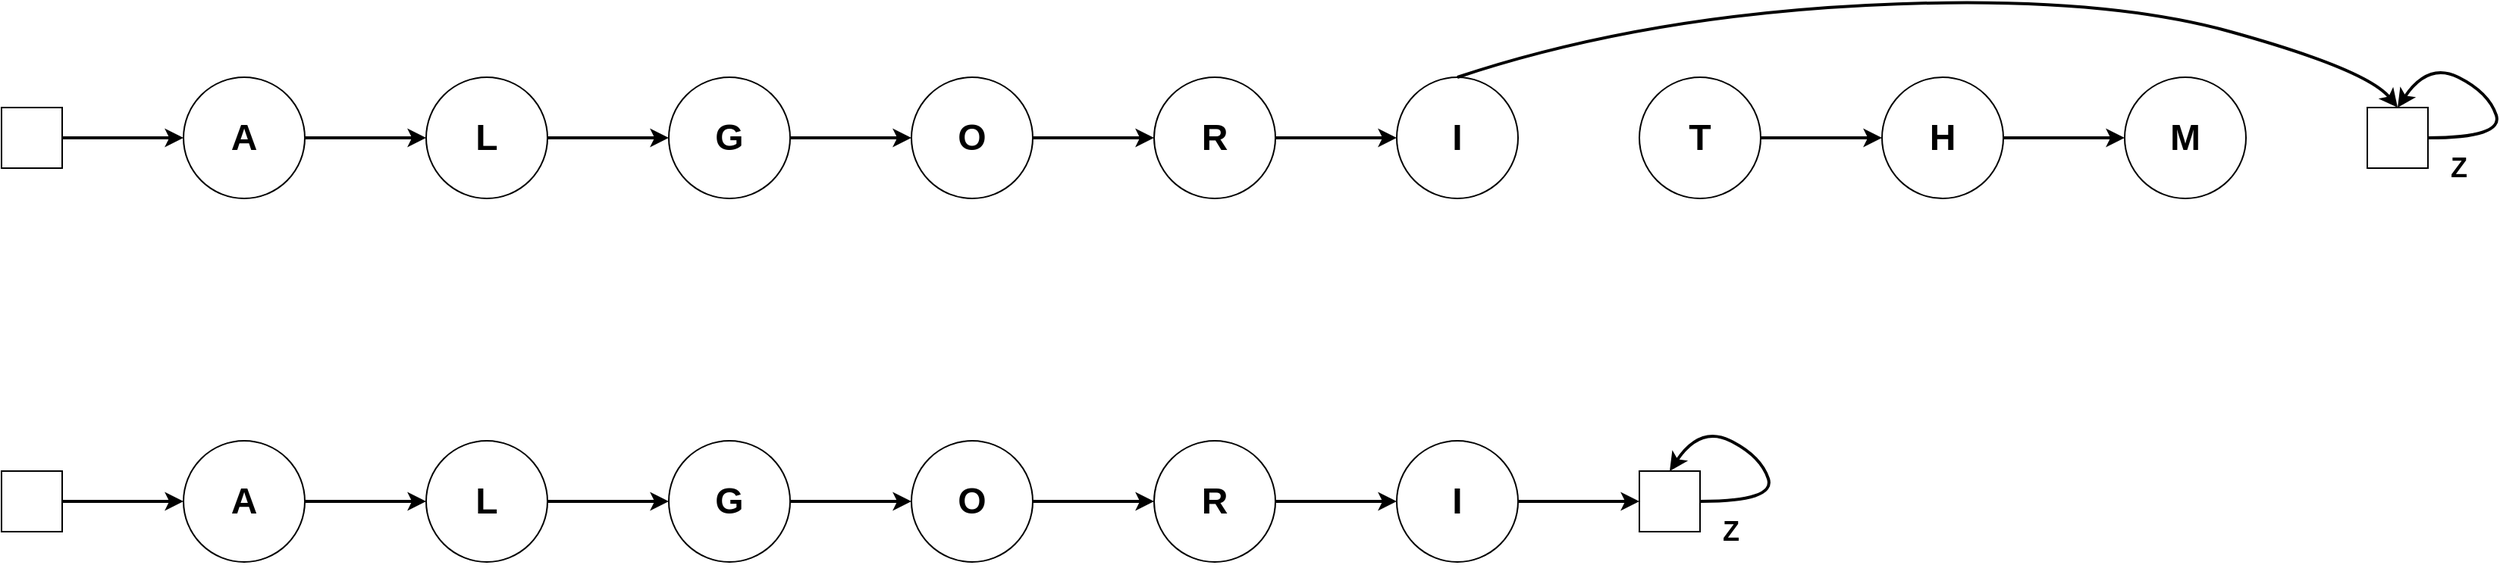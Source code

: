 <mxfile version="22.1.4" type="github">
  <diagram name="Page-1" id="v4D-5TRAHm31pBRaTfXf">
    <mxGraphModel dx="2293" dy="1178" grid="1" gridSize="10" guides="1" tooltips="1" connect="1" arrows="1" fold="1" page="1" pageScale="1" pageWidth="900" pageHeight="1200" math="0" shadow="0">
      <root>
        <mxCell id="0" />
        <mxCell id="1" parent="0" />
        <mxCell id="aXvtKXnZhHnOBjw73lqy-2" style="edgeStyle=orthogonalEdgeStyle;rounded=0;orthogonalLoop=1;jettySize=auto;html=1;entryX=0;entryY=0.5;entryDx=0;entryDy=0;strokeWidth=2;" parent="1" source="aXvtKXnZhHnOBjw73lqy-3" target="aXvtKXnZhHnOBjw73lqy-5" edge="1">
          <mxGeometry relative="1" as="geometry" />
        </mxCell>
        <mxCell id="aXvtKXnZhHnOBjw73lqy-3" value="&lt;font style=&quot;font-size: 24px;&quot;&gt;&lt;b style=&quot;&quot;&gt;A&lt;/b&gt;&lt;/font&gt;" style="ellipse;whiteSpace=wrap;html=1;aspect=fixed;" parent="1" vertex="1">
          <mxGeometry x="200" y="560" width="80" height="80" as="geometry" />
        </mxCell>
        <mxCell id="aXvtKXnZhHnOBjw73lqy-4" style="edgeStyle=orthogonalEdgeStyle;rounded=0;orthogonalLoop=1;jettySize=auto;html=1;entryX=0;entryY=0.5;entryDx=0;entryDy=0;strokeWidth=2;" parent="1" source="aXvtKXnZhHnOBjw73lqy-5" target="aXvtKXnZhHnOBjw73lqy-7" edge="1">
          <mxGeometry relative="1" as="geometry" />
        </mxCell>
        <mxCell id="aXvtKXnZhHnOBjw73lqy-5" value="&lt;font style=&quot;font-size: 24px;&quot;&gt;&lt;b style=&quot;&quot;&gt;L&lt;/b&gt;&lt;/font&gt;" style="ellipse;whiteSpace=wrap;html=1;aspect=fixed;" parent="1" vertex="1">
          <mxGeometry x="360" y="560" width="80" height="80" as="geometry" />
        </mxCell>
        <mxCell id="aXvtKXnZhHnOBjw73lqy-6" style="edgeStyle=orthogonalEdgeStyle;rounded=0;orthogonalLoop=1;jettySize=auto;html=1;entryX=0;entryY=0.5;entryDx=0;entryDy=0;strokeWidth=2;" parent="1" source="aXvtKXnZhHnOBjw73lqy-7" target="aXvtKXnZhHnOBjw73lqy-8" edge="1">
          <mxGeometry relative="1" as="geometry" />
        </mxCell>
        <mxCell id="aXvtKXnZhHnOBjw73lqy-7" value="&lt;font style=&quot;font-size: 24px;&quot;&gt;&lt;b style=&quot;&quot;&gt;G&lt;/b&gt;&lt;/font&gt;" style="ellipse;whiteSpace=wrap;html=1;aspect=fixed;" parent="1" vertex="1">
          <mxGeometry x="520" y="560" width="80" height="80" as="geometry" />
        </mxCell>
        <mxCell id="aXvtKXnZhHnOBjw73lqy-41" style="edgeStyle=orthogonalEdgeStyle;rounded=0;orthogonalLoop=1;jettySize=auto;html=1;strokeWidth=2;" parent="1" source="aXvtKXnZhHnOBjw73lqy-8" target="aXvtKXnZhHnOBjw73lqy-24" edge="1">
          <mxGeometry relative="1" as="geometry" />
        </mxCell>
        <mxCell id="aXvtKXnZhHnOBjw73lqy-8" value="&lt;font style=&quot;font-size: 24px;&quot;&gt;&lt;b style=&quot;&quot;&gt;O&lt;/b&gt;&lt;/font&gt;" style="ellipse;whiteSpace=wrap;html=1;aspect=fixed;" parent="1" vertex="1">
          <mxGeometry x="680" y="560" width="80" height="80" as="geometry" />
        </mxCell>
        <mxCell id="aXvtKXnZhHnOBjw73lqy-10" style="edgeStyle=orthogonalEdgeStyle;rounded=0;orthogonalLoop=1;jettySize=auto;html=1;strokeWidth=2;" parent="1" source="aXvtKXnZhHnOBjw73lqy-11" target="aXvtKXnZhHnOBjw73lqy-3" edge="1">
          <mxGeometry relative="1" as="geometry" />
        </mxCell>
        <mxCell id="aXvtKXnZhHnOBjw73lqy-11" value="" style="whiteSpace=wrap;html=1;aspect=fixed;" parent="1" vertex="1">
          <mxGeometry x="80" y="580" width="40" height="40" as="geometry" />
        </mxCell>
        <mxCell id="aXvtKXnZhHnOBjw73lqy-12" value="" style="whiteSpace=wrap;html=1;aspect=fixed;" parent="1" vertex="1">
          <mxGeometry x="1640" y="580" width="40" height="40" as="geometry" />
        </mxCell>
        <mxCell id="aXvtKXnZhHnOBjw73lqy-13" value="" style="curved=1;endArrow=classic;html=1;rounded=0;entryX=0.5;entryY=0;entryDx=0;entryDy=0;strokeWidth=2;" parent="1" target="aXvtKXnZhHnOBjw73lqy-12" edge="1">
          <mxGeometry width="50" height="50" relative="1" as="geometry">
            <mxPoint x="1680" y="600" as="sourcePoint" />
            <mxPoint x="1730" y="550" as="targetPoint" />
            <Array as="points">
              <mxPoint x="1730" y="600" />
              <mxPoint x="1720" y="570" />
              <mxPoint x="1680" y="550" />
            </Array>
          </mxGeometry>
        </mxCell>
        <mxCell id="aXvtKXnZhHnOBjw73lqy-14" value="&lt;b style=&quot;border-color: var(--border-color); font-size: 18px;&quot;&gt;Z&lt;/b&gt;" style="text;html=1;align=center;verticalAlign=middle;resizable=0;points=[];autosize=1;strokeColor=none;fillColor=none;" parent="1" vertex="1">
          <mxGeometry x="1685" y="600" width="30" height="40" as="geometry" />
        </mxCell>
        <mxCell id="aXvtKXnZhHnOBjw73lqy-23" style="edgeStyle=orthogonalEdgeStyle;rounded=0;orthogonalLoop=1;jettySize=auto;html=1;entryX=0;entryY=0.5;entryDx=0;entryDy=0;strokeWidth=2;" parent="1" source="aXvtKXnZhHnOBjw73lqy-24" target="aXvtKXnZhHnOBjw73lqy-26" edge="1">
          <mxGeometry relative="1" as="geometry" />
        </mxCell>
        <mxCell id="aXvtKXnZhHnOBjw73lqy-24" value="&lt;font style=&quot;font-size: 24px;&quot;&gt;&lt;b style=&quot;&quot;&gt;R&lt;/b&gt;&lt;/font&gt;" style="ellipse;whiteSpace=wrap;html=1;aspect=fixed;" parent="1" vertex="1">
          <mxGeometry x="840" y="560" width="80" height="80" as="geometry" />
        </mxCell>
        <mxCell id="aXvtKXnZhHnOBjw73lqy-26" value="&lt;font style=&quot;font-size: 24px;&quot;&gt;&lt;b style=&quot;&quot;&gt;I&lt;/b&gt;&lt;/font&gt;" style="ellipse;whiteSpace=wrap;html=1;aspect=fixed;" parent="1" vertex="1">
          <mxGeometry x="1000" y="560" width="80" height="80" as="geometry" />
        </mxCell>
        <mxCell id="aXvtKXnZhHnOBjw73lqy-27" style="edgeStyle=orthogonalEdgeStyle;rounded=0;orthogonalLoop=1;jettySize=auto;html=1;entryX=0;entryY=0.5;entryDx=0;entryDy=0;strokeWidth=2;" parent="1" source="aXvtKXnZhHnOBjw73lqy-28" target="aXvtKXnZhHnOBjw73lqy-30" edge="1">
          <mxGeometry relative="1" as="geometry" />
        </mxCell>
        <mxCell id="aXvtKXnZhHnOBjw73lqy-28" value="&lt;font style=&quot;font-size: 24px;&quot;&gt;&lt;b style=&quot;&quot;&gt;T&lt;/b&gt;&lt;/font&gt;" style="ellipse;whiteSpace=wrap;html=1;aspect=fixed;" parent="1" vertex="1">
          <mxGeometry x="1160" y="560" width="80" height="80" as="geometry" />
        </mxCell>
        <mxCell id="aXvtKXnZhHnOBjw73lqy-29" style="edgeStyle=orthogonalEdgeStyle;rounded=0;orthogonalLoop=1;jettySize=auto;html=1;entryX=0;entryY=0.5;entryDx=0;entryDy=0;strokeWidth=2;" parent="1" source="aXvtKXnZhHnOBjw73lqy-30" target="aXvtKXnZhHnOBjw73lqy-32" edge="1">
          <mxGeometry relative="1" as="geometry" />
        </mxCell>
        <mxCell id="aXvtKXnZhHnOBjw73lqy-30" value="&lt;font style=&quot;font-size: 24px;&quot;&gt;&lt;b style=&quot;&quot;&gt;H&lt;/b&gt;&lt;/font&gt;" style="ellipse;whiteSpace=wrap;html=1;aspect=fixed;" parent="1" vertex="1">
          <mxGeometry x="1320" y="560" width="80" height="80" as="geometry" />
        </mxCell>
        <mxCell id="aXvtKXnZhHnOBjw73lqy-32" value="&lt;font style=&quot;font-size: 24px;&quot;&gt;&lt;b style=&quot;&quot;&gt;M&lt;/b&gt;&lt;/font&gt;" style="ellipse;whiteSpace=wrap;html=1;aspect=fixed;" parent="1" vertex="1">
          <mxGeometry x="1480" y="560" width="80" height="80" as="geometry" />
        </mxCell>
        <mxCell id="FctmGeBjdttfZOiwEsxB-5" value="" style="curved=1;endArrow=classic;html=1;rounded=0;strokeWidth=2;exitX=0.5;exitY=0;exitDx=0;exitDy=0;entryX=0.5;entryY=0;entryDx=0;entryDy=0;" parent="1" source="aXvtKXnZhHnOBjw73lqy-26" target="aXvtKXnZhHnOBjw73lqy-12" edge="1">
          <mxGeometry width="50" height="50" relative="1" as="geometry">
            <mxPoint x="960" y="555" as="sourcePoint" />
            <mxPoint x="1300" y="395" as="targetPoint" />
            <Array as="points">
              <mxPoint x="1160" y="520" />
              <mxPoint x="1460" y="505" />
              <mxPoint x="1640" y="555" />
            </Array>
          </mxGeometry>
        </mxCell>
        <mxCell id="bhc98WhJWS6isb_QbgJs-5" style="edgeStyle=orthogonalEdgeStyle;rounded=0;orthogonalLoop=1;jettySize=auto;html=1;entryX=0;entryY=0.5;entryDx=0;entryDy=0;strokeWidth=2;" edge="1" parent="1" source="bhc98WhJWS6isb_QbgJs-6" target="bhc98WhJWS6isb_QbgJs-8">
          <mxGeometry relative="1" as="geometry" />
        </mxCell>
        <mxCell id="bhc98WhJWS6isb_QbgJs-6" value="&lt;font style=&quot;font-size: 24px;&quot;&gt;&lt;b style=&quot;&quot;&gt;A&lt;/b&gt;&lt;/font&gt;" style="ellipse;whiteSpace=wrap;html=1;aspect=fixed;" vertex="1" parent="1">
          <mxGeometry x="200" y="800" width="80" height="80" as="geometry" />
        </mxCell>
        <mxCell id="bhc98WhJWS6isb_QbgJs-7" style="edgeStyle=orthogonalEdgeStyle;rounded=0;orthogonalLoop=1;jettySize=auto;html=1;entryX=0;entryY=0.5;entryDx=0;entryDy=0;strokeWidth=2;" edge="1" parent="1" source="bhc98WhJWS6isb_QbgJs-8" target="bhc98WhJWS6isb_QbgJs-10">
          <mxGeometry relative="1" as="geometry" />
        </mxCell>
        <mxCell id="bhc98WhJWS6isb_QbgJs-8" value="&lt;font style=&quot;font-size: 24px;&quot;&gt;&lt;b style=&quot;&quot;&gt;L&lt;/b&gt;&lt;/font&gt;" style="ellipse;whiteSpace=wrap;html=1;aspect=fixed;" vertex="1" parent="1">
          <mxGeometry x="360" y="800" width="80" height="80" as="geometry" />
        </mxCell>
        <mxCell id="bhc98WhJWS6isb_QbgJs-9" style="edgeStyle=orthogonalEdgeStyle;rounded=0;orthogonalLoop=1;jettySize=auto;html=1;entryX=0;entryY=0.5;entryDx=0;entryDy=0;strokeWidth=2;" edge="1" parent="1" source="bhc98WhJWS6isb_QbgJs-10" target="bhc98WhJWS6isb_QbgJs-12">
          <mxGeometry relative="1" as="geometry" />
        </mxCell>
        <mxCell id="bhc98WhJWS6isb_QbgJs-10" value="&lt;font style=&quot;font-size: 24px;&quot;&gt;&lt;b style=&quot;&quot;&gt;G&lt;/b&gt;&lt;/font&gt;" style="ellipse;whiteSpace=wrap;html=1;aspect=fixed;" vertex="1" parent="1">
          <mxGeometry x="520" y="800" width="80" height="80" as="geometry" />
        </mxCell>
        <mxCell id="bhc98WhJWS6isb_QbgJs-11" style="edgeStyle=orthogonalEdgeStyle;rounded=0;orthogonalLoop=1;jettySize=auto;html=1;strokeWidth=2;" edge="1" parent="1" source="bhc98WhJWS6isb_QbgJs-12" target="bhc98WhJWS6isb_QbgJs-16">
          <mxGeometry relative="1" as="geometry" />
        </mxCell>
        <mxCell id="bhc98WhJWS6isb_QbgJs-12" value="&lt;font style=&quot;font-size: 24px;&quot;&gt;&lt;b style=&quot;&quot;&gt;O&lt;/b&gt;&lt;/font&gt;" style="ellipse;whiteSpace=wrap;html=1;aspect=fixed;" vertex="1" parent="1">
          <mxGeometry x="680" y="800" width="80" height="80" as="geometry" />
        </mxCell>
        <mxCell id="bhc98WhJWS6isb_QbgJs-13" style="edgeStyle=orthogonalEdgeStyle;rounded=0;orthogonalLoop=1;jettySize=auto;html=1;strokeWidth=2;" edge="1" parent="1" source="bhc98WhJWS6isb_QbgJs-14" target="bhc98WhJWS6isb_QbgJs-6">
          <mxGeometry relative="1" as="geometry" />
        </mxCell>
        <mxCell id="bhc98WhJWS6isb_QbgJs-14" value="" style="whiteSpace=wrap;html=1;aspect=fixed;" vertex="1" parent="1">
          <mxGeometry x="80" y="820" width="40" height="40" as="geometry" />
        </mxCell>
        <mxCell id="bhc98WhJWS6isb_QbgJs-15" style="edgeStyle=orthogonalEdgeStyle;rounded=0;orthogonalLoop=1;jettySize=auto;html=1;entryX=0;entryY=0.5;entryDx=0;entryDy=0;strokeWidth=2;" edge="1" parent="1" source="bhc98WhJWS6isb_QbgJs-16" target="bhc98WhJWS6isb_QbgJs-17">
          <mxGeometry relative="1" as="geometry" />
        </mxCell>
        <mxCell id="bhc98WhJWS6isb_QbgJs-16" value="&lt;font style=&quot;font-size: 24px;&quot;&gt;&lt;b style=&quot;&quot;&gt;R&lt;/b&gt;&lt;/font&gt;" style="ellipse;whiteSpace=wrap;html=1;aspect=fixed;" vertex="1" parent="1">
          <mxGeometry x="840" y="800" width="80" height="80" as="geometry" />
        </mxCell>
        <mxCell id="bhc98WhJWS6isb_QbgJs-21" style="edgeStyle=orthogonalEdgeStyle;rounded=0;orthogonalLoop=1;jettySize=auto;html=1;entryX=0;entryY=0.5;entryDx=0;entryDy=0;strokeWidth=2;" edge="1" parent="1" source="bhc98WhJWS6isb_QbgJs-17" target="bhc98WhJWS6isb_QbgJs-18">
          <mxGeometry relative="1" as="geometry" />
        </mxCell>
        <mxCell id="bhc98WhJWS6isb_QbgJs-17" value="&lt;font style=&quot;font-size: 24px;&quot;&gt;&lt;b style=&quot;&quot;&gt;I&lt;/b&gt;&lt;/font&gt;" style="ellipse;whiteSpace=wrap;html=1;aspect=fixed;" vertex="1" parent="1">
          <mxGeometry x="1000" y="800" width="80" height="80" as="geometry" />
        </mxCell>
        <mxCell id="bhc98WhJWS6isb_QbgJs-18" value="" style="whiteSpace=wrap;html=1;aspect=fixed;" vertex="1" parent="1">
          <mxGeometry x="1160" y="820" width="40" height="40" as="geometry" />
        </mxCell>
        <mxCell id="bhc98WhJWS6isb_QbgJs-19" value="" style="curved=1;endArrow=classic;html=1;rounded=0;entryX=0.5;entryY=0;entryDx=0;entryDy=0;strokeWidth=2;" edge="1" parent="1" target="bhc98WhJWS6isb_QbgJs-18">
          <mxGeometry width="50" height="50" relative="1" as="geometry">
            <mxPoint x="1200" y="840" as="sourcePoint" />
            <mxPoint x="1250" y="790" as="targetPoint" />
            <Array as="points">
              <mxPoint x="1250" y="840" />
              <mxPoint x="1240" y="810" />
              <mxPoint x="1200" y="790" />
            </Array>
          </mxGeometry>
        </mxCell>
        <mxCell id="bhc98WhJWS6isb_QbgJs-20" value="&lt;b style=&quot;border-color: var(--border-color); font-size: 18px;&quot;&gt;Z&lt;/b&gt;" style="text;html=1;align=center;verticalAlign=middle;resizable=0;points=[];autosize=1;strokeColor=none;fillColor=none;" vertex="1" parent="1">
          <mxGeometry x="1205" y="840" width="30" height="40" as="geometry" />
        </mxCell>
      </root>
    </mxGraphModel>
  </diagram>
</mxfile>
